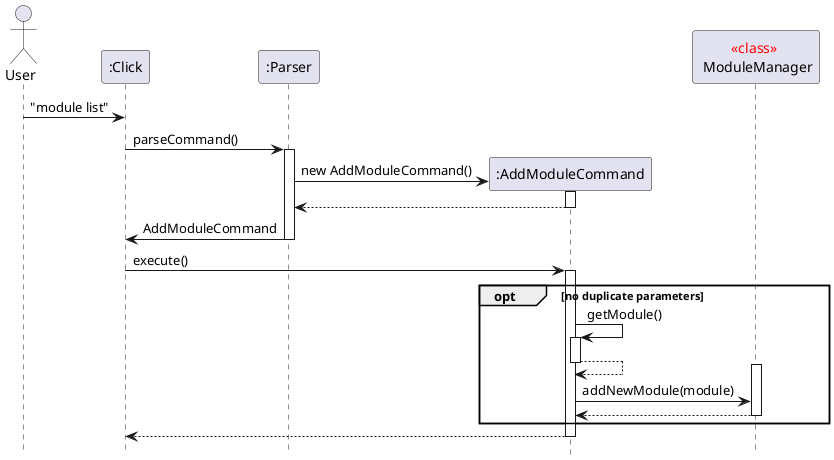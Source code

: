 @startuml

Actor User
User -> ":Click" : "module list"
participant ":Click"
":Click" -> ":Parser" : parseCommand()
participant ":Parser"
activate ":Parser"
create ":AddModuleCommand"
":Parser" -> ":AddModuleCommand" : new AddModuleCommand()
activate ":AddModuleCommand"
return
deactivate ":AddModuleCommand"
":Parser" -> ":Click" : AddModuleCommand
deactivate ":Parser"
":Click" -> ":AddModuleCommand" : execute()
activate ":AddModuleCommand"

opt no duplicate parameters
    ":AddModuleCommand" -> ":AddModuleCommand" : getModule()
    activate ":AddModuleCommand"
    ":AddModuleCommand" --> ":AddModuleCommand"
    deactivate ":AddModuleCommand"
    participant "<color red><<class>></color> \n ModuleManager"
    activate "<color red><<class>></color> \n ModuleManager"
    ":AddModuleCommand" -> "<color red><<class>></color> \n ModuleManager" : addNewModule(module)
    "<color red><<class>></color> \n ModuleManager" --> ":AddModuleCommand"
    deactivate "<color red><<class>></color> \n ModuleManager"
end

":AddModuleCommand" --> ":Click"
deactivate ":AddModuleCommand"

hide footbox
@enduml
